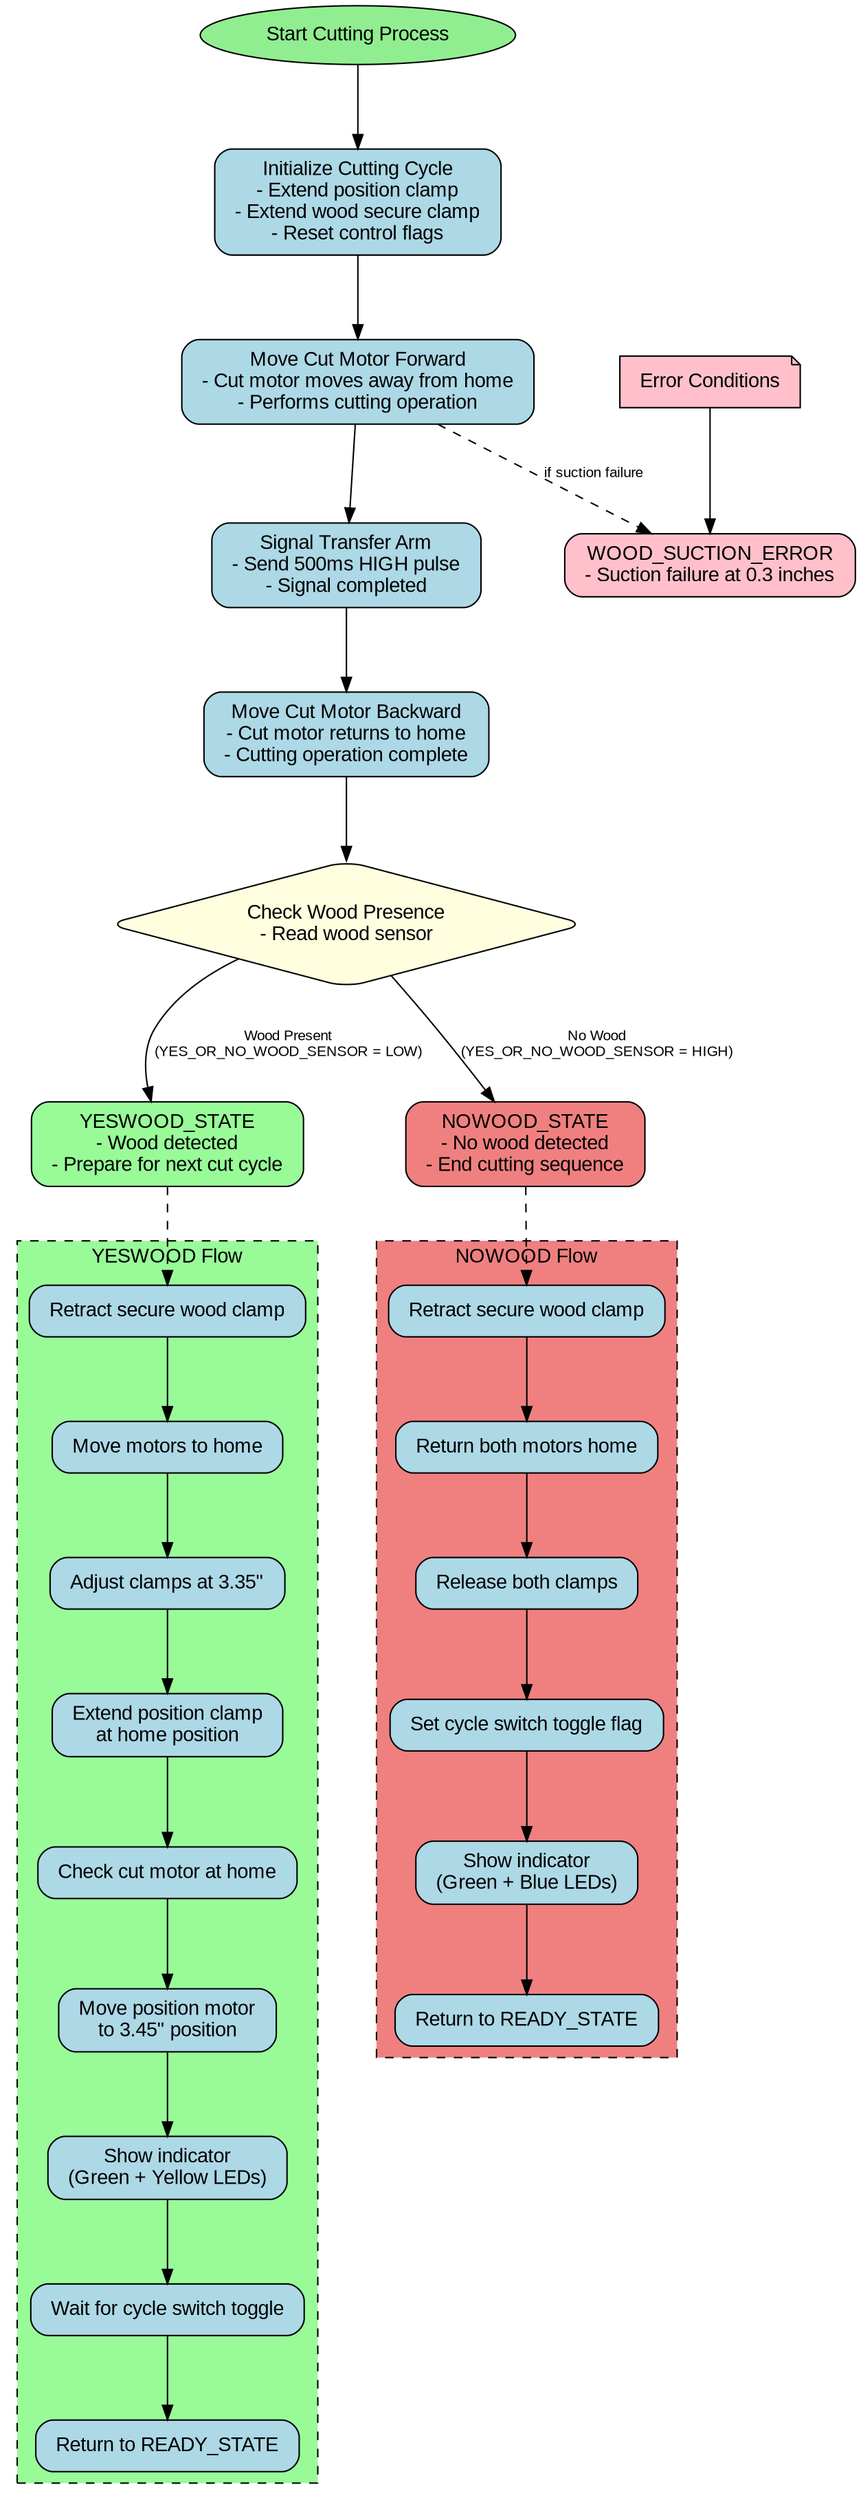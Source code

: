 digraph cutting_process {
    // Graph styling
    graph [fontname="Arial", rankdir="TB", splines=true, overlap=false, nodesep=0.8, ranksep=0.8];
    node [shape="box", style="rounded,filled", fillcolor="lightblue", fontname="Arial", margin="0.2,0.1"];
    edge [fontname="Arial", fontsize=10];

    // States and transitions for cutting process
    start [label="Start Cutting Process", shape="oval", fillcolor="lightgreen"];
    
    // Initialize cutting state
    init [label="Initialize Cutting Cycle\n- Extend position clamp\n- Extend wood secure clamp\n- Reset control flags"];
    
    // Extend cutter
    extend [label="Move Cut Motor Forward\n- Cut motor moves away from home\n- Performs cutting operation"];
    
    // Signal transfer arm
    signal [label="Signal Transfer Arm\n- Send 500ms HIGH pulse\n- Signal completed"];
    
    // Retract cutter
    retract [label="Move Cut Motor Backward\n- Cut motor returns to home\n- Cutting operation complete"];
    
    // Check wood presence
    check [label="Check Wood Presence\n- Read wood sensor", shape="diamond", fillcolor="lightyellow"];
    
    // Result states  
    yeswood [label="YESWOOD_STATE\n- Wood detected\n- Prepare for next cut cycle", fillcolor="palegreen"];
    nowood [label="NOWOOD_STATE\n- No wood detected\n- End cutting sequence", fillcolor="lightcoral"];
    
    // Error conditions
    error [label="Error Conditions", shape="note", fillcolor="pink"];
    errorwood [label="WOOD_SUCTION_ERROR\n- Suction failure at 0.3 inches", fillcolor="pink"];
    
    // Flow connections
    start -> init;
    init -> extend;
    extend -> signal;
    signal -> retract;
    retract -> check;
    check -> yeswood [label="Wood Present\n(YES_OR_NO_WOOD_SENSOR = LOW)"];
    check -> nowood [label="No Wood\n(YES_OR_NO_WOOD_SENSOR = HIGH)"];
    
    // Error path
    error -> errorwood;
    extend -> errorwood [style="dashed", label="if suction failure"];
    
    // Subgraph for YESWOOD flow
    subgraph cluster_yeswood {
        label="YESWOOD Flow";
        style="dashed";
        bgcolor="palegreen";
        
        yw1 [label="Retract secure wood clamp"];
        yw2 [label="Move motors to home"];
        yw3 [label="Adjust clamps at 3.35\""];
        yw4 [label="Extend position clamp\nat home position"];
        yw5 [label="Check cut motor at home"];
        yw6 [label="Move position motor\nto 3.45\" position"];
        yw7 [label="Show indicator\n(Green + Yellow LEDs)"];
        yw8 [label="Wait for cycle switch toggle"];
        yw9 [label="Return to READY_STATE"];
        
        yw1 -> yw2 -> yw3 -> yw4 -> yw5 -> yw6 -> yw7 -> yw8 -> yw9;
    }
    
    // Subgraph for NOWOOD flow  
    subgraph cluster_nowood {
        label="NOWOOD Flow";
        style="dashed";
        bgcolor="lightcoral";
        
        nw1 [label="Retract secure wood clamp"];
        nw2 [label="Return both motors home"];
        nw3 [label="Release both clamps"];
        nw4 [label="Set cycle switch toggle flag"];
        nw5 [label="Show indicator\n(Green + Blue LEDs)"];
        nw6 [label="Return to READY_STATE"];
        
        nw1 -> nw2 -> nw3 -> nw4 -> nw5 -> nw6;
    }
    
    // Connect main flow to subgraphs
    yeswood -> yw1 [style="dashed"];
    nowood -> nw1 [style="dashed"];
} 